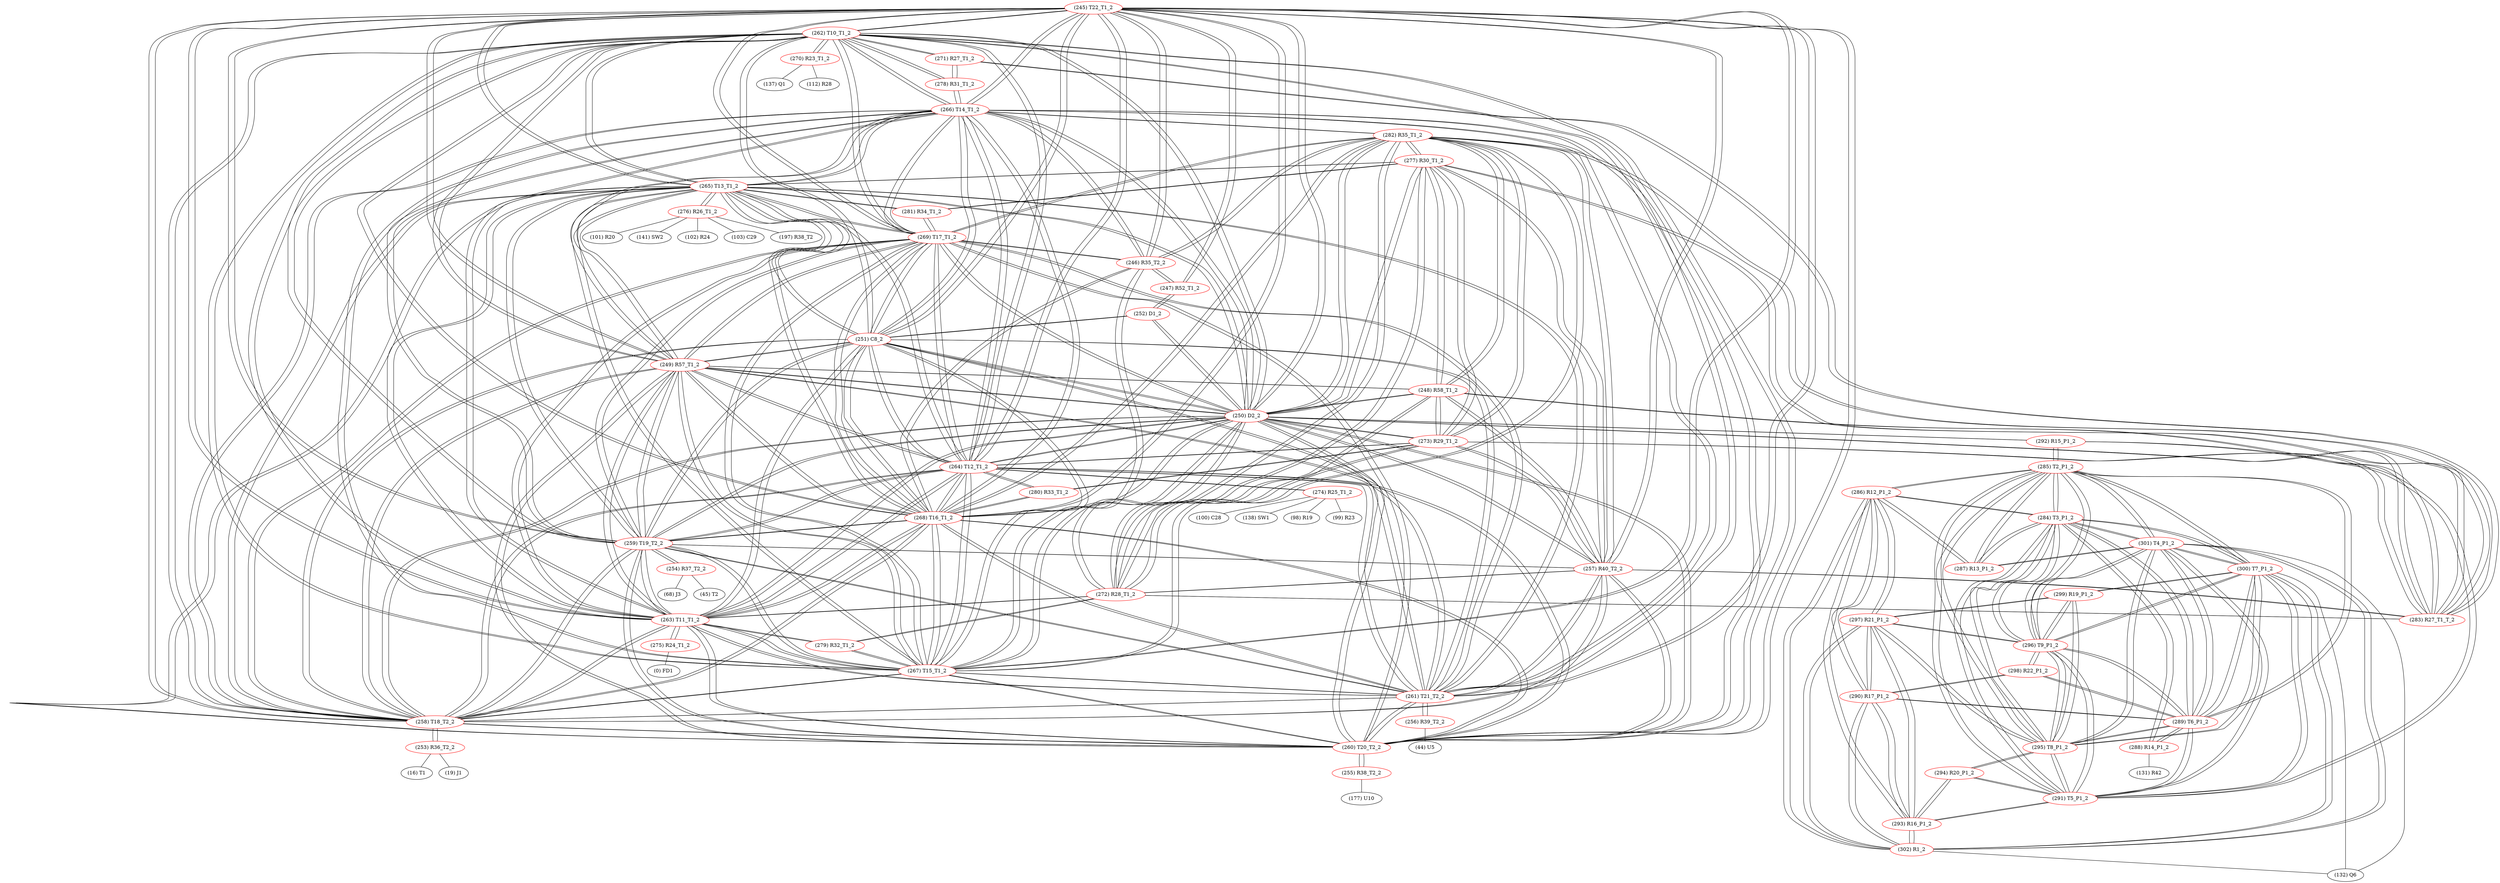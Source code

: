 graph {
	245 [label="(245) T22_T1_2" color=red]
	262 [label="(262) T10_T1_2"]
	263 [label="(263) T11_T1_2"]
	264 [label="(264) T12_T1_2"]
	265 [label="(265) T13_T1_2"]
	260 [label="(260) T20_T2_2"]
	266 [label="(266) T14_T1_2"]
	267 [label="(267) T15_T1_2"]
	258 [label="(258) T18_T2_2"]
	261 [label="(261) T21_T2_2"]
	259 [label="(259) T19_T2_2"]
	251 [label="(251) C8_2"]
	268 [label="(268) T16_T1_2"]
	269 [label="(269) T17_T1_2"]
	250 [label="(250) D2_2"]
	249 [label="(249) R57_T1_2"]
	246 [label="(246) R35_T2_2"]
	247 [label="(247) R52_T1_2"]
	257 [label="(257) R40_T2_2"]
	246 [label="(246) R35_T2_2" color=red]
	247 [label="(247) R52_T1_2"]
	245 [label="(245) T22_T1_2"]
	266 [label="(266) T14_T1_2"]
	267 [label="(267) T15_T1_2"]
	269 [label="(269) T17_T1_2"]
	268 [label="(268) T16_T1_2"]
	282 [label="(282) R35_T1_2"]
	247 [label="(247) R52_T1_2" color=red]
	252 [label="(252) D1_2"]
	246 [label="(246) R35_T2_2"]
	245 [label="(245) T22_T1_2"]
	248 [label="(248) R58_T1_2" color=red]
	250 [label="(250) D2_2"]
	257 [label="(257) R40_T2_2"]
	283 [label="(283) R27_T1_T_2"]
	272 [label="(272) R28_T1_2"]
	273 [label="(273) R29_T1_2"]
	277 [label="(277) R30_T1_2"]
	282 [label="(282) R35_T1_2"]
	249 [label="(249) R57_T1_2"]
	249 [label="(249) R57_T1_2" color=red]
	262 [label="(262) T10_T1_2"]
	263 [label="(263) T11_T1_2"]
	264 [label="(264) T12_T1_2"]
	265 [label="(265) T13_T1_2"]
	260 [label="(260) T20_T2_2"]
	266 [label="(266) T14_T1_2"]
	267 [label="(267) T15_T1_2"]
	258 [label="(258) T18_T2_2"]
	261 [label="(261) T21_T2_2"]
	259 [label="(259) T19_T2_2"]
	251 [label="(251) C8_2"]
	268 [label="(268) T16_T1_2"]
	269 [label="(269) T17_T1_2"]
	250 [label="(250) D2_2"]
	245 [label="(245) T22_T1_2"]
	248 [label="(248) R58_T1_2"]
	250 [label="(250) D2_2" color=red]
	248 [label="(248) R58_T1_2"]
	257 [label="(257) R40_T2_2"]
	283 [label="(283) R27_T1_T_2"]
	272 [label="(272) R28_T1_2"]
	273 [label="(273) R29_T1_2"]
	277 [label="(277) R30_T1_2"]
	282 [label="(282) R35_T1_2"]
	262 [label="(262) T10_T1_2"]
	263 [label="(263) T11_T1_2"]
	264 [label="(264) T12_T1_2"]
	265 [label="(265) T13_T1_2"]
	260 [label="(260) T20_T2_2"]
	266 [label="(266) T14_T1_2"]
	267 [label="(267) T15_T1_2"]
	258 [label="(258) T18_T2_2"]
	261 [label="(261) T21_T2_2"]
	259 [label="(259) T19_T2_2"]
	251 [label="(251) C8_2"]
	268 [label="(268) T16_T1_2"]
	269 [label="(269) T17_T1_2"]
	245 [label="(245) T22_T1_2"]
	249 [label="(249) R57_T1_2"]
	252 [label="(252) D1_2"]
	292 [label="(292) R15_P1_2"]
	251 [label="(251) C8_2" color=red]
	262 [label="(262) T10_T1_2"]
	263 [label="(263) T11_T1_2"]
	264 [label="(264) T12_T1_2"]
	265 [label="(265) T13_T1_2"]
	260 [label="(260) T20_T2_2"]
	266 [label="(266) T14_T1_2"]
	267 [label="(267) T15_T1_2"]
	258 [label="(258) T18_T2_2"]
	261 [label="(261) T21_T2_2"]
	259 [label="(259) T19_T2_2"]
	268 [label="(268) T16_T1_2"]
	269 [label="(269) T17_T1_2"]
	250 [label="(250) D2_2"]
	245 [label="(245) T22_T1_2"]
	249 [label="(249) R57_T1_2"]
	252 [label="(252) D1_2"]
	252 [label="(252) D1_2" color=red]
	250 [label="(250) D2_2"]
	251 [label="(251) C8_2"]
	247 [label="(247) R52_T1_2"]
	253 [label="(253) R36_T2_2" color=red]
	19 [label="(19) J1"]
	16 [label="(16) T1"]
	258 [label="(258) T18_T2_2"]
	254 [label="(254) R37_T2_2" color=red]
	45 [label="(45) T2"]
	68 [label="(68) J3"]
	259 [label="(259) T19_T2_2"]
	255 [label="(255) R38_T2_2" color=red]
	177 [label="(177) U10"]
	260 [label="(260) T20_T2_2"]
	256 [label="(256) R39_T2_2" color=red]
	44 [label="(44) U5"]
	261 [label="(261) T21_T2_2"]
	257 [label="(257) R40_T2_2" color=red]
	250 [label="(250) D2_2"]
	248 [label="(248) R58_T1_2"]
	283 [label="(283) R27_T1_T_2"]
	272 [label="(272) R28_T1_2"]
	273 [label="(273) R29_T1_2"]
	277 [label="(277) R30_T1_2"]
	282 [label="(282) R35_T1_2"]
	260 [label="(260) T20_T2_2"]
	261 [label="(261) T21_T2_2"]
	259 [label="(259) T19_T2_2"]
	245 [label="(245) T22_T1_2"]
	258 [label="(258) T18_T2_2"]
	258 [label="(258) T18_T2_2" color=red]
	262 [label="(262) T10_T1_2"]
	263 [label="(263) T11_T1_2"]
	264 [label="(264) T12_T1_2"]
	265 [label="(265) T13_T1_2"]
	260 [label="(260) T20_T2_2"]
	266 [label="(266) T14_T1_2"]
	267 [label="(267) T15_T1_2"]
	261 [label="(261) T21_T2_2"]
	259 [label="(259) T19_T2_2"]
	251 [label="(251) C8_2"]
	268 [label="(268) T16_T1_2"]
	269 [label="(269) T17_T1_2"]
	250 [label="(250) D2_2"]
	245 [label="(245) T22_T1_2"]
	249 [label="(249) R57_T1_2"]
	257 [label="(257) R40_T2_2"]
	253 [label="(253) R36_T2_2"]
	259 [label="(259) T19_T2_2" color=red]
	262 [label="(262) T10_T1_2"]
	263 [label="(263) T11_T1_2"]
	264 [label="(264) T12_T1_2"]
	265 [label="(265) T13_T1_2"]
	260 [label="(260) T20_T2_2"]
	266 [label="(266) T14_T1_2"]
	267 [label="(267) T15_T1_2"]
	258 [label="(258) T18_T2_2"]
	261 [label="(261) T21_T2_2"]
	251 [label="(251) C8_2"]
	268 [label="(268) T16_T1_2"]
	269 [label="(269) T17_T1_2"]
	250 [label="(250) D2_2"]
	245 [label="(245) T22_T1_2"]
	249 [label="(249) R57_T1_2"]
	257 [label="(257) R40_T2_2"]
	254 [label="(254) R37_T2_2"]
	260 [label="(260) T20_T2_2" color=red]
	262 [label="(262) T10_T1_2"]
	263 [label="(263) T11_T1_2"]
	264 [label="(264) T12_T1_2"]
	265 [label="(265) T13_T1_2"]
	266 [label="(266) T14_T1_2"]
	267 [label="(267) T15_T1_2"]
	258 [label="(258) T18_T2_2"]
	261 [label="(261) T21_T2_2"]
	259 [label="(259) T19_T2_2"]
	251 [label="(251) C8_2"]
	268 [label="(268) T16_T1_2"]
	269 [label="(269) T17_T1_2"]
	250 [label="(250) D2_2"]
	245 [label="(245) T22_T1_2"]
	249 [label="(249) R57_T1_2"]
	257 [label="(257) R40_T2_2"]
	255 [label="(255) R38_T2_2"]
	261 [label="(261) T21_T2_2" color=red]
	262 [label="(262) T10_T1_2"]
	263 [label="(263) T11_T1_2"]
	264 [label="(264) T12_T1_2"]
	265 [label="(265) T13_T1_2"]
	260 [label="(260) T20_T2_2"]
	266 [label="(266) T14_T1_2"]
	267 [label="(267) T15_T1_2"]
	258 [label="(258) T18_T2_2"]
	259 [label="(259) T19_T2_2"]
	251 [label="(251) C8_2"]
	268 [label="(268) T16_T1_2"]
	269 [label="(269) T17_T1_2"]
	250 [label="(250) D2_2"]
	245 [label="(245) T22_T1_2"]
	249 [label="(249) R57_T1_2"]
	257 [label="(257) R40_T2_2"]
	256 [label="(256) R39_T2_2"]
	262 [label="(262) T10_T1_2" color=red]
	263 [label="(263) T11_T1_2"]
	264 [label="(264) T12_T1_2"]
	265 [label="(265) T13_T1_2"]
	260 [label="(260) T20_T2_2"]
	266 [label="(266) T14_T1_2"]
	267 [label="(267) T15_T1_2"]
	258 [label="(258) T18_T2_2"]
	261 [label="(261) T21_T2_2"]
	259 [label="(259) T19_T2_2"]
	251 [label="(251) C8_2"]
	268 [label="(268) T16_T1_2"]
	269 [label="(269) T17_T1_2"]
	250 [label="(250) D2_2"]
	245 [label="(245) T22_T1_2"]
	249 [label="(249) R57_T1_2"]
	270 [label="(270) R23_T1_2"]
	278 [label="(278) R31_T1_2"]
	271 [label="(271) R27_T1_2"]
	263 [label="(263) T11_T1_2" color=red]
	262 [label="(262) T10_T1_2"]
	264 [label="(264) T12_T1_2"]
	265 [label="(265) T13_T1_2"]
	260 [label="(260) T20_T2_2"]
	266 [label="(266) T14_T1_2"]
	267 [label="(267) T15_T1_2"]
	258 [label="(258) T18_T2_2"]
	261 [label="(261) T21_T2_2"]
	259 [label="(259) T19_T2_2"]
	251 [label="(251) C8_2"]
	268 [label="(268) T16_T1_2"]
	269 [label="(269) T17_T1_2"]
	250 [label="(250) D2_2"]
	245 [label="(245) T22_T1_2"]
	249 [label="(249) R57_T1_2"]
	275 [label="(275) R24_T1_2"]
	279 [label="(279) R32_T1_2"]
	272 [label="(272) R28_T1_2"]
	264 [label="(264) T12_T1_2" color=red]
	262 [label="(262) T10_T1_2"]
	263 [label="(263) T11_T1_2"]
	265 [label="(265) T13_T1_2"]
	260 [label="(260) T20_T2_2"]
	266 [label="(266) T14_T1_2"]
	267 [label="(267) T15_T1_2"]
	258 [label="(258) T18_T2_2"]
	261 [label="(261) T21_T2_2"]
	259 [label="(259) T19_T2_2"]
	251 [label="(251) C8_2"]
	268 [label="(268) T16_T1_2"]
	269 [label="(269) T17_T1_2"]
	250 [label="(250) D2_2"]
	245 [label="(245) T22_T1_2"]
	249 [label="(249) R57_T1_2"]
	280 [label="(280) R33_T1_2"]
	273 [label="(273) R29_T1_2"]
	274 [label="(274) R25_T1_2"]
	265 [label="(265) T13_T1_2" color=red]
	262 [label="(262) T10_T1_2"]
	263 [label="(263) T11_T1_2"]
	264 [label="(264) T12_T1_2"]
	260 [label="(260) T20_T2_2"]
	266 [label="(266) T14_T1_2"]
	267 [label="(267) T15_T1_2"]
	258 [label="(258) T18_T2_2"]
	261 [label="(261) T21_T2_2"]
	259 [label="(259) T19_T2_2"]
	251 [label="(251) C8_2"]
	268 [label="(268) T16_T1_2"]
	269 [label="(269) T17_T1_2"]
	250 [label="(250) D2_2"]
	245 [label="(245) T22_T1_2"]
	249 [label="(249) R57_T1_2"]
	281 [label="(281) R34_T1_2"]
	277 [label="(277) R30_T1_2"]
	276 [label="(276) R26_T1_2"]
	266 [label="(266) T14_T1_2" color=red]
	262 [label="(262) T10_T1_2"]
	263 [label="(263) T11_T1_2"]
	264 [label="(264) T12_T1_2"]
	265 [label="(265) T13_T1_2"]
	260 [label="(260) T20_T2_2"]
	267 [label="(267) T15_T1_2"]
	258 [label="(258) T18_T2_2"]
	261 [label="(261) T21_T2_2"]
	259 [label="(259) T19_T2_2"]
	251 [label="(251) C8_2"]
	268 [label="(268) T16_T1_2"]
	269 [label="(269) T17_T1_2"]
	250 [label="(250) D2_2"]
	245 [label="(245) T22_T1_2"]
	249 [label="(249) R57_T1_2"]
	282 [label="(282) R35_T1_2"]
	246 [label="(246) R35_T2_2"]
	278 [label="(278) R31_T1_2"]
	267 [label="(267) T15_T1_2" color=red]
	262 [label="(262) T10_T1_2"]
	263 [label="(263) T11_T1_2"]
	264 [label="(264) T12_T1_2"]
	265 [label="(265) T13_T1_2"]
	260 [label="(260) T20_T2_2"]
	266 [label="(266) T14_T1_2"]
	258 [label="(258) T18_T2_2"]
	261 [label="(261) T21_T2_2"]
	259 [label="(259) T19_T2_2"]
	251 [label="(251) C8_2"]
	268 [label="(268) T16_T1_2"]
	269 [label="(269) T17_T1_2"]
	250 [label="(250) D2_2"]
	245 [label="(245) T22_T1_2"]
	249 [label="(249) R57_T1_2"]
	282 [label="(282) R35_T1_2"]
	246 [label="(246) R35_T2_2"]
	279 [label="(279) R32_T1_2"]
	268 [label="(268) T16_T1_2" color=red]
	262 [label="(262) T10_T1_2"]
	263 [label="(263) T11_T1_2"]
	264 [label="(264) T12_T1_2"]
	265 [label="(265) T13_T1_2"]
	260 [label="(260) T20_T2_2"]
	266 [label="(266) T14_T1_2"]
	267 [label="(267) T15_T1_2"]
	258 [label="(258) T18_T2_2"]
	261 [label="(261) T21_T2_2"]
	259 [label="(259) T19_T2_2"]
	251 [label="(251) C8_2"]
	269 [label="(269) T17_T1_2"]
	250 [label="(250) D2_2"]
	245 [label="(245) T22_T1_2"]
	249 [label="(249) R57_T1_2"]
	282 [label="(282) R35_T1_2"]
	246 [label="(246) R35_T2_2"]
	280 [label="(280) R33_T1_2"]
	269 [label="(269) T17_T1_2" color=red]
	262 [label="(262) T10_T1_2"]
	263 [label="(263) T11_T1_2"]
	264 [label="(264) T12_T1_2"]
	265 [label="(265) T13_T1_2"]
	260 [label="(260) T20_T2_2"]
	266 [label="(266) T14_T1_2"]
	267 [label="(267) T15_T1_2"]
	258 [label="(258) T18_T2_2"]
	261 [label="(261) T21_T2_2"]
	259 [label="(259) T19_T2_2"]
	251 [label="(251) C8_2"]
	268 [label="(268) T16_T1_2"]
	250 [label="(250) D2_2"]
	245 [label="(245) T22_T1_2"]
	249 [label="(249) R57_T1_2"]
	282 [label="(282) R35_T1_2"]
	246 [label="(246) R35_T2_2"]
	281 [label="(281) R34_T1_2"]
	270 [label="(270) R23_T1_2" color=red]
	112 [label="(112) R28"]
	137 [label="(137) Q1"]
	262 [label="(262) T10_T1_2"]
	271 [label="(271) R27_T1_2" color=red]
	278 [label="(278) R31_T1_2"]
	262 [label="(262) T10_T1_2"]
	283 [label="(283) R27_T1_T_2"]
	272 [label="(272) R28_T1_2" color=red]
	250 [label="(250) D2_2"]
	248 [label="(248) R58_T1_2"]
	257 [label="(257) R40_T2_2"]
	283 [label="(283) R27_T1_T_2"]
	273 [label="(273) R29_T1_2"]
	277 [label="(277) R30_T1_2"]
	282 [label="(282) R35_T1_2"]
	279 [label="(279) R32_T1_2"]
	263 [label="(263) T11_T1_2"]
	273 [label="(273) R29_T1_2" color=red]
	250 [label="(250) D2_2"]
	248 [label="(248) R58_T1_2"]
	257 [label="(257) R40_T2_2"]
	283 [label="(283) R27_T1_T_2"]
	272 [label="(272) R28_T1_2"]
	277 [label="(277) R30_T1_2"]
	282 [label="(282) R35_T1_2"]
	280 [label="(280) R33_T1_2"]
	264 [label="(264) T12_T1_2"]
	274 [label="(274) R25_T1_2" color=red]
	100 [label="(100) C28"]
	138 [label="(138) SW1"]
	98 [label="(98) R19"]
	99 [label="(99) R23"]
	264 [label="(264) T12_T1_2"]
	275 [label="(275) R24_T1_2" color=red]
	0 [label="(0) FD1"]
	263 [label="(263) T11_T1_2"]
	276 [label="(276) R26_T1_2" color=red]
	101 [label="(101) R20"]
	141 [label="(141) SW2"]
	102 [label="(102) R24"]
	103 [label="(103) C29"]
	197 [label="(197) R38_T2"]
	265 [label="(265) T13_T1_2"]
	277 [label="(277) R30_T1_2" color=red]
	250 [label="(250) D2_2"]
	248 [label="(248) R58_T1_2"]
	257 [label="(257) R40_T2_2"]
	283 [label="(283) R27_T1_T_2"]
	272 [label="(272) R28_T1_2"]
	273 [label="(273) R29_T1_2"]
	282 [label="(282) R35_T1_2"]
	265 [label="(265) T13_T1_2"]
	281 [label="(281) R34_T1_2"]
	278 [label="(278) R31_T1_2" color=red]
	271 [label="(271) R27_T1_2"]
	262 [label="(262) T10_T1_2"]
	266 [label="(266) T14_T1_2"]
	279 [label="(279) R32_T1_2" color=red]
	267 [label="(267) T15_T1_2"]
	263 [label="(263) T11_T1_2"]
	272 [label="(272) R28_T1_2"]
	280 [label="(280) R33_T1_2" color=red]
	268 [label="(268) T16_T1_2"]
	273 [label="(273) R29_T1_2"]
	264 [label="(264) T12_T1_2"]
	281 [label="(281) R34_T1_2" color=red]
	269 [label="(269) T17_T1_2"]
	265 [label="(265) T13_T1_2"]
	277 [label="(277) R30_T1_2"]
	282 [label="(282) R35_T1_2" color=red]
	250 [label="(250) D2_2"]
	248 [label="(248) R58_T1_2"]
	257 [label="(257) R40_T2_2"]
	283 [label="(283) R27_T1_T_2"]
	272 [label="(272) R28_T1_2"]
	273 [label="(273) R29_T1_2"]
	277 [label="(277) R30_T1_2"]
	266 [label="(266) T14_T1_2"]
	267 [label="(267) T15_T1_2"]
	269 [label="(269) T17_T1_2"]
	268 [label="(268) T16_T1_2"]
	246 [label="(246) R35_T2_2"]
	283 [label="(283) R27_T1_T_2" color=red]
	250 [label="(250) D2_2"]
	248 [label="(248) R58_T1_2"]
	257 [label="(257) R40_T2_2"]
	272 [label="(272) R28_T1_2"]
	273 [label="(273) R29_T1_2"]
	277 [label="(277) R30_T1_2"]
	282 [label="(282) R35_T1_2"]
	271 [label="(271) R27_T1_2"]
	284 [label="(284) T3_P1_2" color=red]
	301 [label="(301) T4_P1_2"]
	300 [label="(300) T7_P1_2"]
	291 [label="(291) T5_P1_2"]
	296 [label="(296) T9_P1_2"]
	295 [label="(295) T8_P1_2"]
	289 [label="(289) T6_P1_2"]
	285 [label="(285) T2_P1_2"]
	288 [label="(288) R14_P1_2"]
	287 [label="(287) R13_P1_2"]
	286 [label="(286) R12_P1_2"]
	285 [label="(285) T2_P1_2" color=red]
	284 [label="(284) T3_P1_2"]
	301 [label="(301) T4_P1_2"]
	300 [label="(300) T7_P1_2"]
	291 [label="(291) T5_P1_2"]
	296 [label="(296) T9_P1_2"]
	295 [label="(295) T8_P1_2"]
	289 [label="(289) T6_P1_2"]
	287 [label="(287) R13_P1_2"]
	286 [label="(286) R12_P1_2"]
	292 [label="(292) R15_P1_2"]
	286 [label="(286) R12_P1_2" color=red]
	297 [label="(297) R21_P1_2"]
	293 [label="(293) R16_P1_2"]
	290 [label="(290) R17_P1_2"]
	302 [label="(302) R1_2"]
	287 [label="(287) R13_P1_2"]
	284 [label="(284) T3_P1_2"]
	285 [label="(285) T2_P1_2"]
	287 [label="(287) R13_P1_2" color=red]
	301 [label="(301) T4_P1_2"]
	284 [label="(284) T3_P1_2"]
	286 [label="(286) R12_P1_2"]
	285 [label="(285) T2_P1_2"]
	288 [label="(288) R14_P1_2" color=red]
	131 [label="(131) R42"]
	284 [label="(284) T3_P1_2"]
	289 [label="(289) T6_P1_2"]
	289 [label="(289) T6_P1_2" color=red]
	284 [label="(284) T3_P1_2"]
	301 [label="(301) T4_P1_2"]
	300 [label="(300) T7_P1_2"]
	291 [label="(291) T5_P1_2"]
	296 [label="(296) T9_P1_2"]
	295 [label="(295) T8_P1_2"]
	285 [label="(285) T2_P1_2"]
	288 [label="(288) R14_P1_2"]
	298 [label="(298) R22_P1_2"]
	290 [label="(290) R17_P1_2"]
	290 [label="(290) R17_P1_2" color=red]
	297 [label="(297) R21_P1_2"]
	293 [label="(293) R16_P1_2"]
	286 [label="(286) R12_P1_2"]
	302 [label="(302) R1_2"]
	298 [label="(298) R22_P1_2"]
	289 [label="(289) T6_P1_2"]
	291 [label="(291) T5_P1_2" color=red]
	284 [label="(284) T3_P1_2"]
	301 [label="(301) T4_P1_2"]
	300 [label="(300) T7_P1_2"]
	296 [label="(296) T9_P1_2"]
	295 [label="(295) T8_P1_2"]
	289 [label="(289) T6_P1_2"]
	285 [label="(285) T2_P1_2"]
	292 [label="(292) R15_P1_2"]
	293 [label="(293) R16_P1_2"]
	294 [label="(294) R20_P1_2"]
	292 [label="(292) R15_P1_2" color=red]
	250 [label="(250) D2_2"]
	285 [label="(285) T2_P1_2"]
	291 [label="(291) T5_P1_2"]
	293 [label="(293) R16_P1_2" color=red]
	297 [label="(297) R21_P1_2"]
	286 [label="(286) R12_P1_2"]
	290 [label="(290) R17_P1_2"]
	302 [label="(302) R1_2"]
	291 [label="(291) T5_P1_2"]
	294 [label="(294) R20_P1_2"]
	294 [label="(294) R20_P1_2" color=red]
	295 [label="(295) T8_P1_2"]
	293 [label="(293) R16_P1_2"]
	291 [label="(291) T5_P1_2"]
	295 [label="(295) T8_P1_2" color=red]
	284 [label="(284) T3_P1_2"]
	301 [label="(301) T4_P1_2"]
	300 [label="(300) T7_P1_2"]
	291 [label="(291) T5_P1_2"]
	296 [label="(296) T9_P1_2"]
	289 [label="(289) T6_P1_2"]
	285 [label="(285) T2_P1_2"]
	297 [label="(297) R21_P1_2"]
	299 [label="(299) R19_P1_2"]
	294 [label="(294) R20_P1_2"]
	296 [label="(296) T9_P1_2" color=red]
	298 [label="(298) R22_P1_2"]
	284 [label="(284) T3_P1_2"]
	301 [label="(301) T4_P1_2"]
	300 [label="(300) T7_P1_2"]
	291 [label="(291) T5_P1_2"]
	295 [label="(295) T8_P1_2"]
	289 [label="(289) T6_P1_2"]
	285 [label="(285) T2_P1_2"]
	297 [label="(297) R21_P1_2"]
	299 [label="(299) R19_P1_2"]
	297 [label="(297) R21_P1_2" color=red]
	293 [label="(293) R16_P1_2"]
	286 [label="(286) R12_P1_2"]
	290 [label="(290) R17_P1_2"]
	302 [label="(302) R1_2"]
	296 [label="(296) T9_P1_2"]
	295 [label="(295) T8_P1_2"]
	299 [label="(299) R19_P1_2"]
	298 [label="(298) R22_P1_2" color=red]
	296 [label="(296) T9_P1_2"]
	289 [label="(289) T6_P1_2"]
	290 [label="(290) R17_P1_2"]
	299 [label="(299) R19_P1_2" color=red]
	296 [label="(296) T9_P1_2"]
	297 [label="(297) R21_P1_2"]
	295 [label="(295) T8_P1_2"]
	300 [label="(300) T7_P1_2"]
	300 [label="(300) T7_P1_2" color=red]
	284 [label="(284) T3_P1_2"]
	301 [label="(301) T4_P1_2"]
	291 [label="(291) T5_P1_2"]
	296 [label="(296) T9_P1_2"]
	295 [label="(295) T8_P1_2"]
	289 [label="(289) T6_P1_2"]
	285 [label="(285) T2_P1_2"]
	302 [label="(302) R1_2"]
	132 [label="(132) Q6"]
	299 [label="(299) R19_P1_2"]
	301 [label="(301) T4_P1_2" color=red]
	284 [label="(284) T3_P1_2"]
	300 [label="(300) T7_P1_2"]
	291 [label="(291) T5_P1_2"]
	296 [label="(296) T9_P1_2"]
	295 [label="(295) T8_P1_2"]
	289 [label="(289) T6_P1_2"]
	285 [label="(285) T2_P1_2"]
	287 [label="(287) R13_P1_2"]
	302 [label="(302) R1_2"]
	132 [label="(132) Q6"]
	302 [label="(302) R1_2" color=red]
	301 [label="(301) T4_P1_2"]
	300 [label="(300) T7_P1_2"]
	132 [label="(132) Q6"]
	297 [label="(297) R21_P1_2"]
	293 [label="(293) R16_P1_2"]
	286 [label="(286) R12_P1_2"]
	290 [label="(290) R17_P1_2"]
	245 -- 262
	245 -- 263
	245 -- 264
	245 -- 265
	245 -- 260
	245 -- 266
	245 -- 267
	245 -- 258
	245 -- 261
	245 -- 259
	245 -- 251
	245 -- 268
	245 -- 269
	245 -- 250
	245 -- 249
	245 -- 246
	245 -- 247
	245 -- 257
	246 -- 247
	246 -- 245
	246 -- 266
	246 -- 267
	246 -- 269
	246 -- 268
	246 -- 282
	247 -- 252
	247 -- 246
	247 -- 245
	248 -- 250
	248 -- 257
	248 -- 283
	248 -- 272
	248 -- 273
	248 -- 277
	248 -- 282
	248 -- 249
	249 -- 262
	249 -- 263
	249 -- 264
	249 -- 265
	249 -- 260
	249 -- 266
	249 -- 267
	249 -- 258
	249 -- 261
	249 -- 259
	249 -- 251
	249 -- 268
	249 -- 269
	249 -- 250
	249 -- 245
	249 -- 248
	250 -- 248
	250 -- 257
	250 -- 283
	250 -- 272
	250 -- 273
	250 -- 277
	250 -- 282
	250 -- 262
	250 -- 263
	250 -- 264
	250 -- 265
	250 -- 260
	250 -- 266
	250 -- 267
	250 -- 258
	250 -- 261
	250 -- 259
	250 -- 251
	250 -- 268
	250 -- 269
	250 -- 245
	250 -- 249
	250 -- 252
	250 -- 292
	251 -- 262
	251 -- 263
	251 -- 264
	251 -- 265
	251 -- 260
	251 -- 266
	251 -- 267
	251 -- 258
	251 -- 261
	251 -- 259
	251 -- 268
	251 -- 269
	251 -- 250
	251 -- 245
	251 -- 249
	251 -- 252
	252 -- 250
	252 -- 251
	252 -- 247
	253 -- 19
	253 -- 16
	253 -- 258
	254 -- 45
	254 -- 68
	254 -- 259
	255 -- 177
	255 -- 260
	256 -- 44
	256 -- 261
	257 -- 250
	257 -- 248
	257 -- 283
	257 -- 272
	257 -- 273
	257 -- 277
	257 -- 282
	257 -- 260
	257 -- 261
	257 -- 259
	257 -- 245
	257 -- 258
	258 -- 262
	258 -- 263
	258 -- 264
	258 -- 265
	258 -- 260
	258 -- 266
	258 -- 267
	258 -- 261
	258 -- 259
	258 -- 251
	258 -- 268
	258 -- 269
	258 -- 250
	258 -- 245
	258 -- 249
	258 -- 257
	258 -- 253
	259 -- 262
	259 -- 263
	259 -- 264
	259 -- 265
	259 -- 260
	259 -- 266
	259 -- 267
	259 -- 258
	259 -- 261
	259 -- 251
	259 -- 268
	259 -- 269
	259 -- 250
	259 -- 245
	259 -- 249
	259 -- 257
	259 -- 254
	260 -- 262
	260 -- 263
	260 -- 264
	260 -- 265
	260 -- 266
	260 -- 267
	260 -- 258
	260 -- 261
	260 -- 259
	260 -- 251
	260 -- 268
	260 -- 269
	260 -- 250
	260 -- 245
	260 -- 249
	260 -- 257
	260 -- 255
	261 -- 262
	261 -- 263
	261 -- 264
	261 -- 265
	261 -- 260
	261 -- 266
	261 -- 267
	261 -- 258
	261 -- 259
	261 -- 251
	261 -- 268
	261 -- 269
	261 -- 250
	261 -- 245
	261 -- 249
	261 -- 257
	261 -- 256
	262 -- 263
	262 -- 264
	262 -- 265
	262 -- 260
	262 -- 266
	262 -- 267
	262 -- 258
	262 -- 261
	262 -- 259
	262 -- 251
	262 -- 268
	262 -- 269
	262 -- 250
	262 -- 245
	262 -- 249
	262 -- 270
	262 -- 278
	262 -- 271
	263 -- 262
	263 -- 264
	263 -- 265
	263 -- 260
	263 -- 266
	263 -- 267
	263 -- 258
	263 -- 261
	263 -- 259
	263 -- 251
	263 -- 268
	263 -- 269
	263 -- 250
	263 -- 245
	263 -- 249
	263 -- 275
	263 -- 279
	263 -- 272
	264 -- 262
	264 -- 263
	264 -- 265
	264 -- 260
	264 -- 266
	264 -- 267
	264 -- 258
	264 -- 261
	264 -- 259
	264 -- 251
	264 -- 268
	264 -- 269
	264 -- 250
	264 -- 245
	264 -- 249
	264 -- 280
	264 -- 273
	264 -- 274
	265 -- 262
	265 -- 263
	265 -- 264
	265 -- 260
	265 -- 266
	265 -- 267
	265 -- 258
	265 -- 261
	265 -- 259
	265 -- 251
	265 -- 268
	265 -- 269
	265 -- 250
	265 -- 245
	265 -- 249
	265 -- 281
	265 -- 277
	265 -- 276
	266 -- 262
	266 -- 263
	266 -- 264
	266 -- 265
	266 -- 260
	266 -- 267
	266 -- 258
	266 -- 261
	266 -- 259
	266 -- 251
	266 -- 268
	266 -- 269
	266 -- 250
	266 -- 245
	266 -- 249
	266 -- 282
	266 -- 246
	266 -- 278
	267 -- 262
	267 -- 263
	267 -- 264
	267 -- 265
	267 -- 260
	267 -- 266
	267 -- 258
	267 -- 261
	267 -- 259
	267 -- 251
	267 -- 268
	267 -- 269
	267 -- 250
	267 -- 245
	267 -- 249
	267 -- 282
	267 -- 246
	267 -- 279
	268 -- 262
	268 -- 263
	268 -- 264
	268 -- 265
	268 -- 260
	268 -- 266
	268 -- 267
	268 -- 258
	268 -- 261
	268 -- 259
	268 -- 251
	268 -- 269
	268 -- 250
	268 -- 245
	268 -- 249
	268 -- 282
	268 -- 246
	268 -- 280
	269 -- 262
	269 -- 263
	269 -- 264
	269 -- 265
	269 -- 260
	269 -- 266
	269 -- 267
	269 -- 258
	269 -- 261
	269 -- 259
	269 -- 251
	269 -- 268
	269 -- 250
	269 -- 245
	269 -- 249
	269 -- 282
	269 -- 246
	269 -- 281
	270 -- 112
	270 -- 137
	270 -- 262
	271 -- 278
	271 -- 262
	271 -- 283
	272 -- 250
	272 -- 248
	272 -- 257
	272 -- 283
	272 -- 273
	272 -- 277
	272 -- 282
	272 -- 279
	272 -- 263
	273 -- 250
	273 -- 248
	273 -- 257
	273 -- 283
	273 -- 272
	273 -- 277
	273 -- 282
	273 -- 280
	273 -- 264
	274 -- 100
	274 -- 138
	274 -- 98
	274 -- 99
	274 -- 264
	275 -- 0
	275 -- 263
	276 -- 101
	276 -- 141
	276 -- 102
	276 -- 103
	276 -- 197
	276 -- 265
	277 -- 250
	277 -- 248
	277 -- 257
	277 -- 283
	277 -- 272
	277 -- 273
	277 -- 282
	277 -- 265
	277 -- 281
	278 -- 271
	278 -- 262
	278 -- 266
	279 -- 267
	279 -- 263
	279 -- 272
	280 -- 268
	280 -- 273
	280 -- 264
	281 -- 269
	281 -- 265
	281 -- 277
	282 -- 250
	282 -- 248
	282 -- 257
	282 -- 283
	282 -- 272
	282 -- 273
	282 -- 277
	282 -- 266
	282 -- 267
	282 -- 269
	282 -- 268
	282 -- 246
	283 -- 250
	283 -- 248
	283 -- 257
	283 -- 272
	283 -- 273
	283 -- 277
	283 -- 282
	283 -- 271
	284 -- 301
	284 -- 300
	284 -- 291
	284 -- 296
	284 -- 295
	284 -- 289
	284 -- 285
	284 -- 288
	284 -- 287
	284 -- 286
	285 -- 284
	285 -- 301
	285 -- 300
	285 -- 291
	285 -- 296
	285 -- 295
	285 -- 289
	285 -- 287
	285 -- 286
	285 -- 292
	286 -- 297
	286 -- 293
	286 -- 290
	286 -- 302
	286 -- 287
	286 -- 284
	286 -- 285
	287 -- 301
	287 -- 284
	287 -- 286
	287 -- 285
	288 -- 131
	288 -- 284
	288 -- 289
	289 -- 284
	289 -- 301
	289 -- 300
	289 -- 291
	289 -- 296
	289 -- 295
	289 -- 285
	289 -- 288
	289 -- 298
	289 -- 290
	290 -- 297
	290 -- 293
	290 -- 286
	290 -- 302
	290 -- 298
	290 -- 289
	291 -- 284
	291 -- 301
	291 -- 300
	291 -- 296
	291 -- 295
	291 -- 289
	291 -- 285
	291 -- 292
	291 -- 293
	291 -- 294
	292 -- 250
	292 -- 285
	292 -- 291
	293 -- 297
	293 -- 286
	293 -- 290
	293 -- 302
	293 -- 291
	293 -- 294
	294 -- 295
	294 -- 293
	294 -- 291
	295 -- 284
	295 -- 301
	295 -- 300
	295 -- 291
	295 -- 296
	295 -- 289
	295 -- 285
	295 -- 297
	295 -- 299
	295 -- 294
	296 -- 298
	296 -- 284
	296 -- 301
	296 -- 300
	296 -- 291
	296 -- 295
	296 -- 289
	296 -- 285
	296 -- 297
	296 -- 299
	297 -- 293
	297 -- 286
	297 -- 290
	297 -- 302
	297 -- 296
	297 -- 295
	297 -- 299
	298 -- 296
	298 -- 289
	298 -- 290
	299 -- 296
	299 -- 297
	299 -- 295
	299 -- 300
	300 -- 284
	300 -- 301
	300 -- 291
	300 -- 296
	300 -- 295
	300 -- 289
	300 -- 285
	300 -- 302
	300 -- 132
	300 -- 299
	301 -- 284
	301 -- 300
	301 -- 291
	301 -- 296
	301 -- 295
	301 -- 289
	301 -- 285
	301 -- 287
	301 -- 302
	301 -- 132
	302 -- 301
	302 -- 300
	302 -- 132
	302 -- 297
	302 -- 293
	302 -- 286
	302 -- 290
}